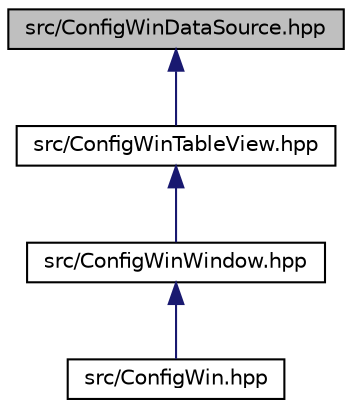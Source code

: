digraph "src/ConfigWinDataSource.hpp"
{
  edge [fontname="Helvetica",fontsize="10",labelfontname="Helvetica",labelfontsize="10"];
  node [fontname="Helvetica",fontsize="10",shape=record];
  Node27 [label="src/ConfigWinDataSource.hpp",height=0.2,width=0.4,color="black", fillcolor="grey75", style="filled", fontcolor="black"];
  Node27 -> Node28 [dir="back",color="midnightblue",fontsize="10",style="solid",fontname="Helvetica"];
  Node28 [label="src/ConfigWinTableView.hpp",height=0.2,width=0.4,color="black", fillcolor="white", style="filled",URL="$ConfigWinTableView_8hpp_source.html"];
  Node28 -> Node29 [dir="back",color="midnightblue",fontsize="10",style="solid",fontname="Helvetica"];
  Node29 [label="src/ConfigWinWindow.hpp",height=0.2,width=0.4,color="black", fillcolor="white", style="filled",URL="$ConfigWinWindow_8hpp_source.html"];
  Node29 -> Node30 [dir="back",color="midnightblue",fontsize="10",style="solid",fontname="Helvetica"];
  Node30 [label="src/ConfigWin.hpp",height=0.2,width=0.4,color="black", fillcolor="white", style="filled",URL="$ConfigWin_8hpp.html"];
}
